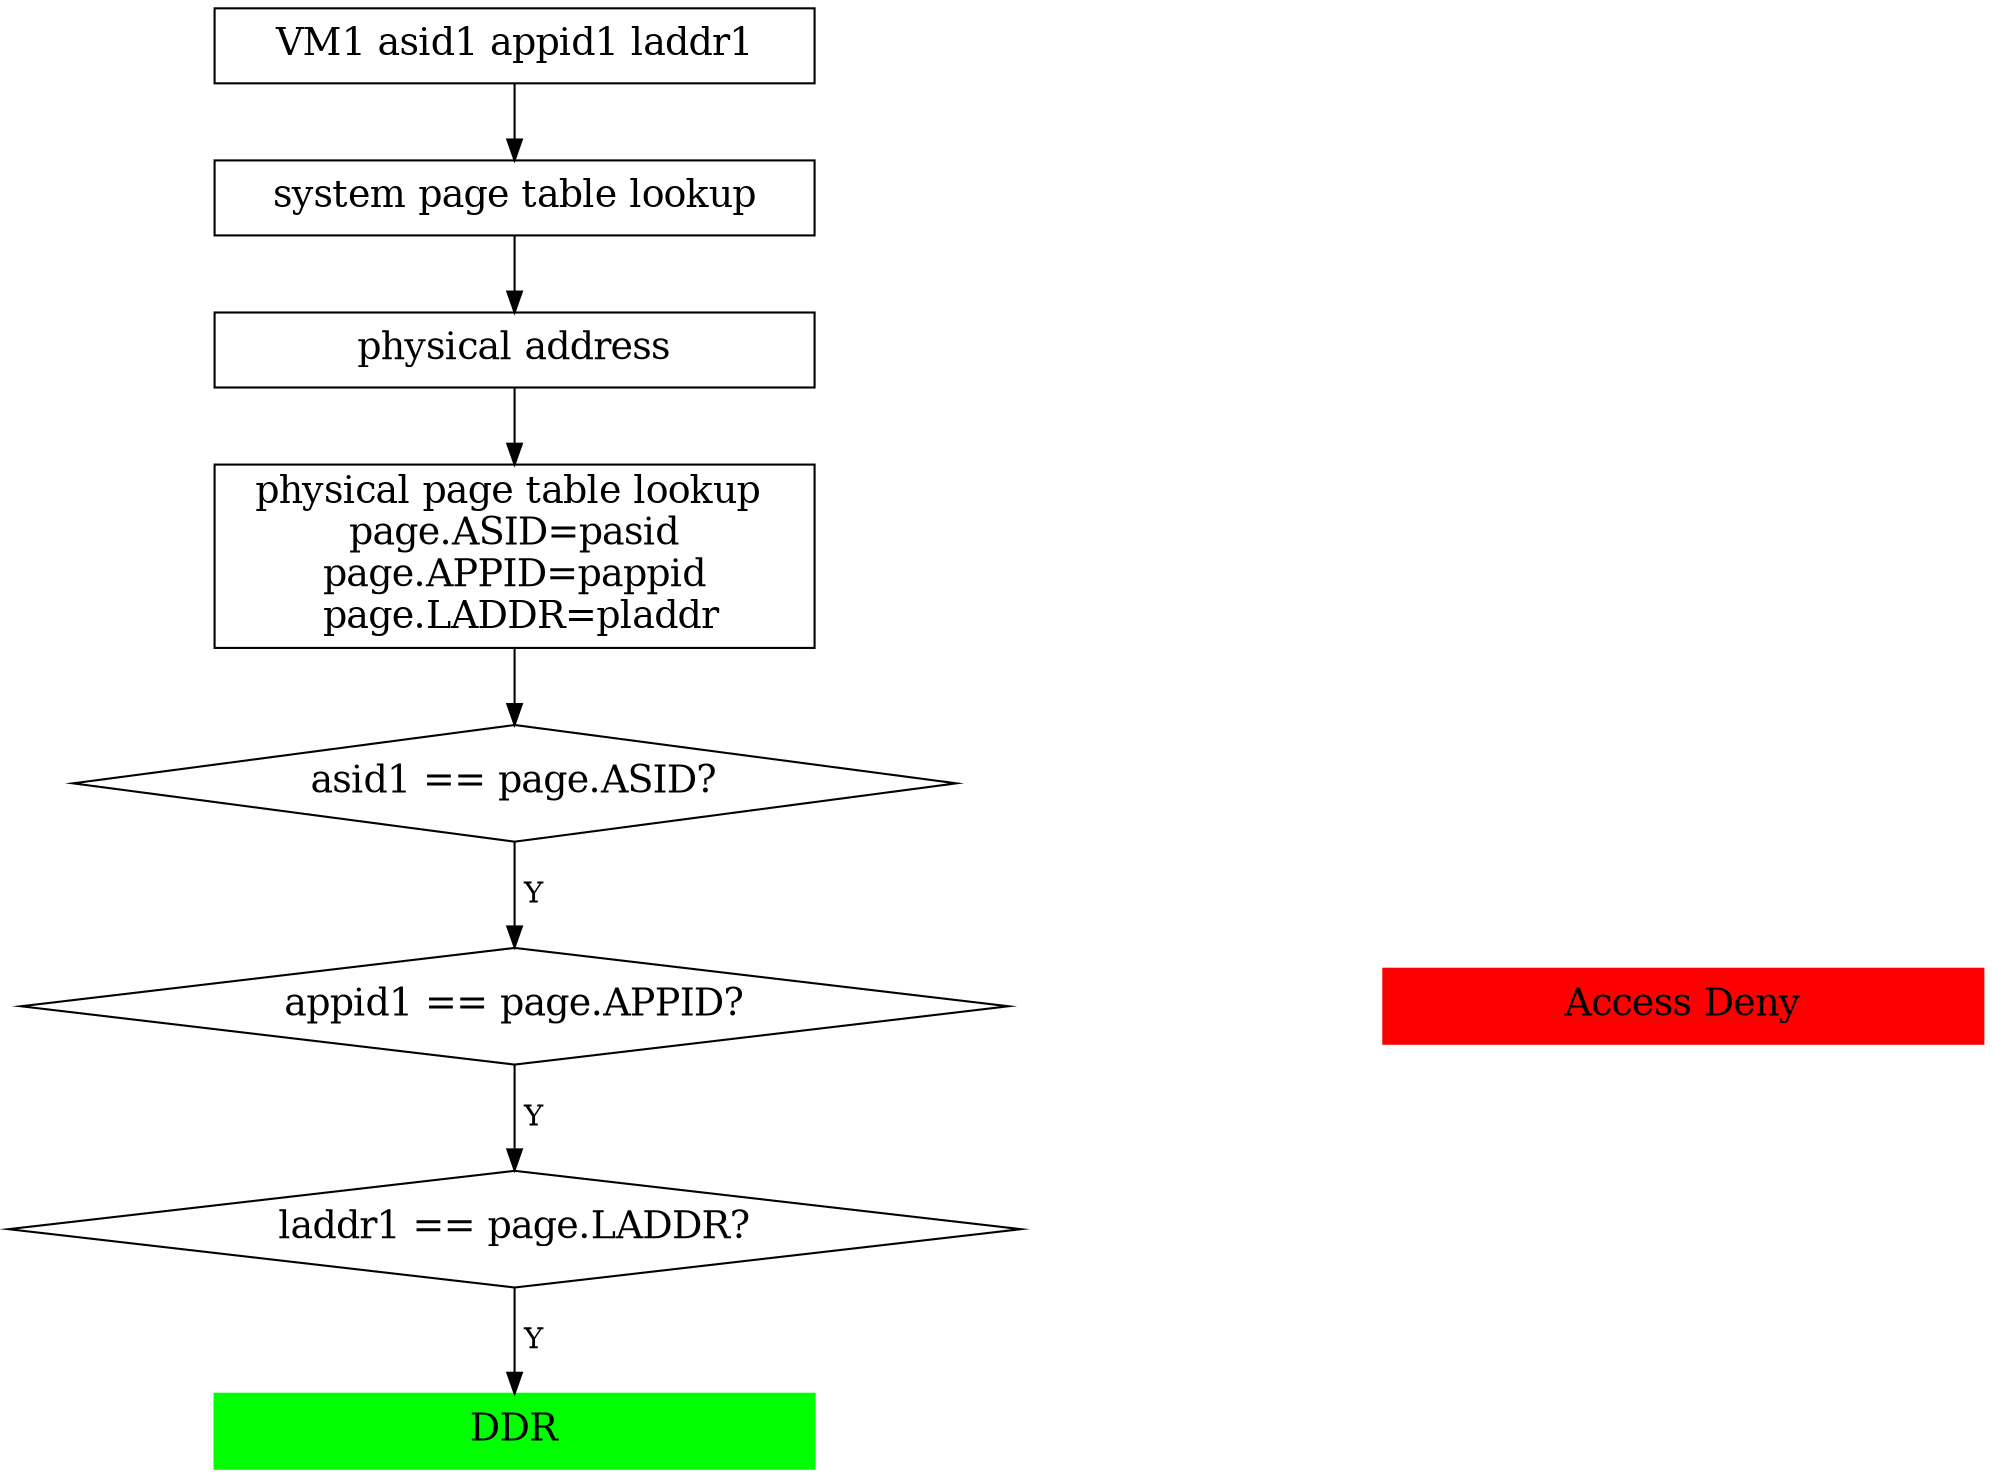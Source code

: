 digraph hello
{
	node[shape = box; fontsize = 18; width = 4];

	a1[label = "VM1 asid1 appid1 laddr1"];
	a2[label = "system page table lookup"];
	a3[label = "physical address"];	
	a4[label = "physical page table lookup \n page.ASID=pasid \n page.APPID=pappid \n page.LADDR=pladdr"];
	a5[label = "asid1 == page.ASID?"; shape = diamond];
	a6[label = "appid1 == page.APPID?"; shape = diamond];
	a7[label = "laddr1 == page.LADDR?"; shape = diamond];
	a8[label = "DDR"; style = filled; color = green];

	a1 -> a2 -> a3 -> a4 -> a5;
	a5 -> a6[label = " Y"];
	a6 -> a7[label = " Y"];
	a7 -> a8[label = " Y"];
	
	b1[label = "invisable"; style = invis; width = 2];
	b2[label = "Access Deny"; style = filled; color = red];
	
	{rank = same; a6; b1; b2}
}